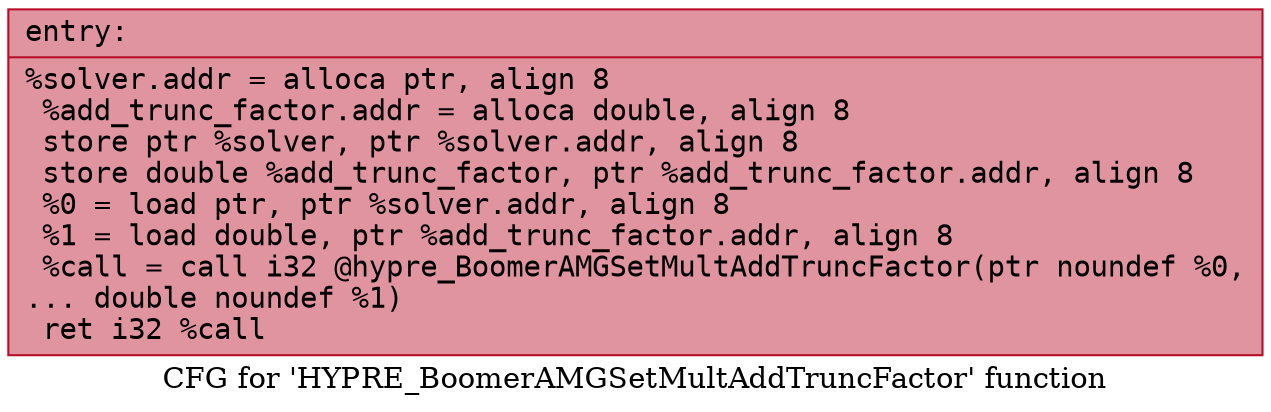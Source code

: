 digraph "CFG for 'HYPRE_BoomerAMGSetMultAddTruncFactor' function" {
	label="CFG for 'HYPRE_BoomerAMGSetMultAddTruncFactor' function";

	Node0x55f5a9a65ce0 [shape=record,color="#b70d28ff", style=filled, fillcolor="#b70d2870" fontname="Courier",label="{entry:\l|  %solver.addr = alloca ptr, align 8\l  %add_trunc_factor.addr = alloca double, align 8\l  store ptr %solver, ptr %solver.addr, align 8\l  store double %add_trunc_factor, ptr %add_trunc_factor.addr, align 8\l  %0 = load ptr, ptr %solver.addr, align 8\l  %1 = load double, ptr %add_trunc_factor.addr, align 8\l  %call = call i32 @hypre_BoomerAMGSetMultAddTruncFactor(ptr noundef %0,\l... double noundef %1)\l  ret i32 %call\l}"];
}
